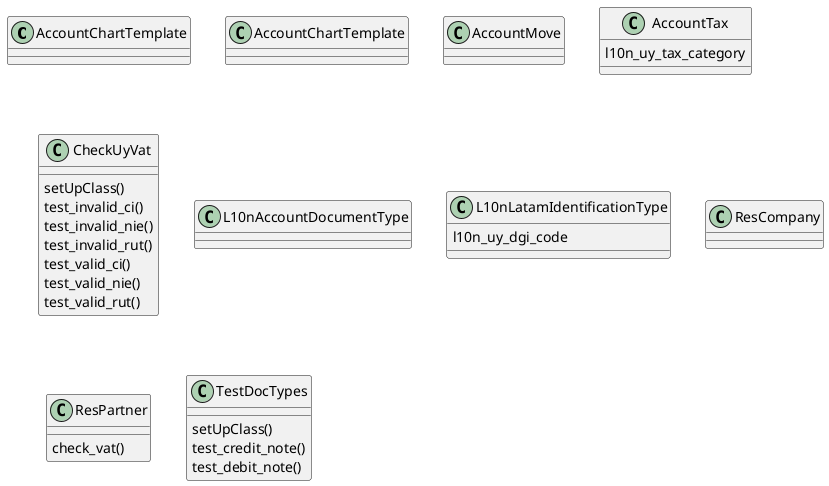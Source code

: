@startuml classes_l10n_uy
set namespaceSeparator none
class "AccountChartTemplate" as odoo_src.odoo.addons.l10n_uy.demo.account_demo.AccountChartTemplate {
}
class "AccountChartTemplate" as odoo_src.odoo.addons.l10n_uy.models.template_uy.AccountChartTemplate {
}
class "AccountMove" as odoo_src.odoo.addons.l10n_uy.models.account_move.AccountMove {
}
class "AccountTax" as odoo_src.odoo.addons.l10n_uy.models.account_tax.AccountTax {
  l10n_uy_tax_category
}
class "CheckUyVat" as odoo_src.odoo.addons.l10n_uy.tests.test_check_vat.CheckUyVat {
  setUpClass()
  test_invalid_ci()
  test_invalid_nie()
  test_invalid_rut()
  test_valid_ci()
  test_valid_nie()
  test_valid_rut()
}
class "L10nAccountDocumentType" as odoo_src.odoo.addons.l10n_uy.models.l10n_latam_document_type.L10nAccountDocumentType {
}
class "L10nLatamIdentificationType" as odoo_src.odoo.addons.l10n_uy.models.l10n_latam_identification_type.L10nLatamIdentificationType {
  l10n_uy_dgi_code
}
class "ResCompany" as odoo_src.odoo.addons.l10n_uy.models.res_company.ResCompany {
}
class "ResPartner" as odoo_src.odoo.addons.l10n_uy.models.res_partner.ResPartner {
  check_vat()
}
class "TestDocTypes" as odoo_src.odoo.addons.l10n_uy.tests.test_doc_types.TestDocTypes {
  setUpClass()
  test_credit_note()
  test_debit_note()
}
@enduml
